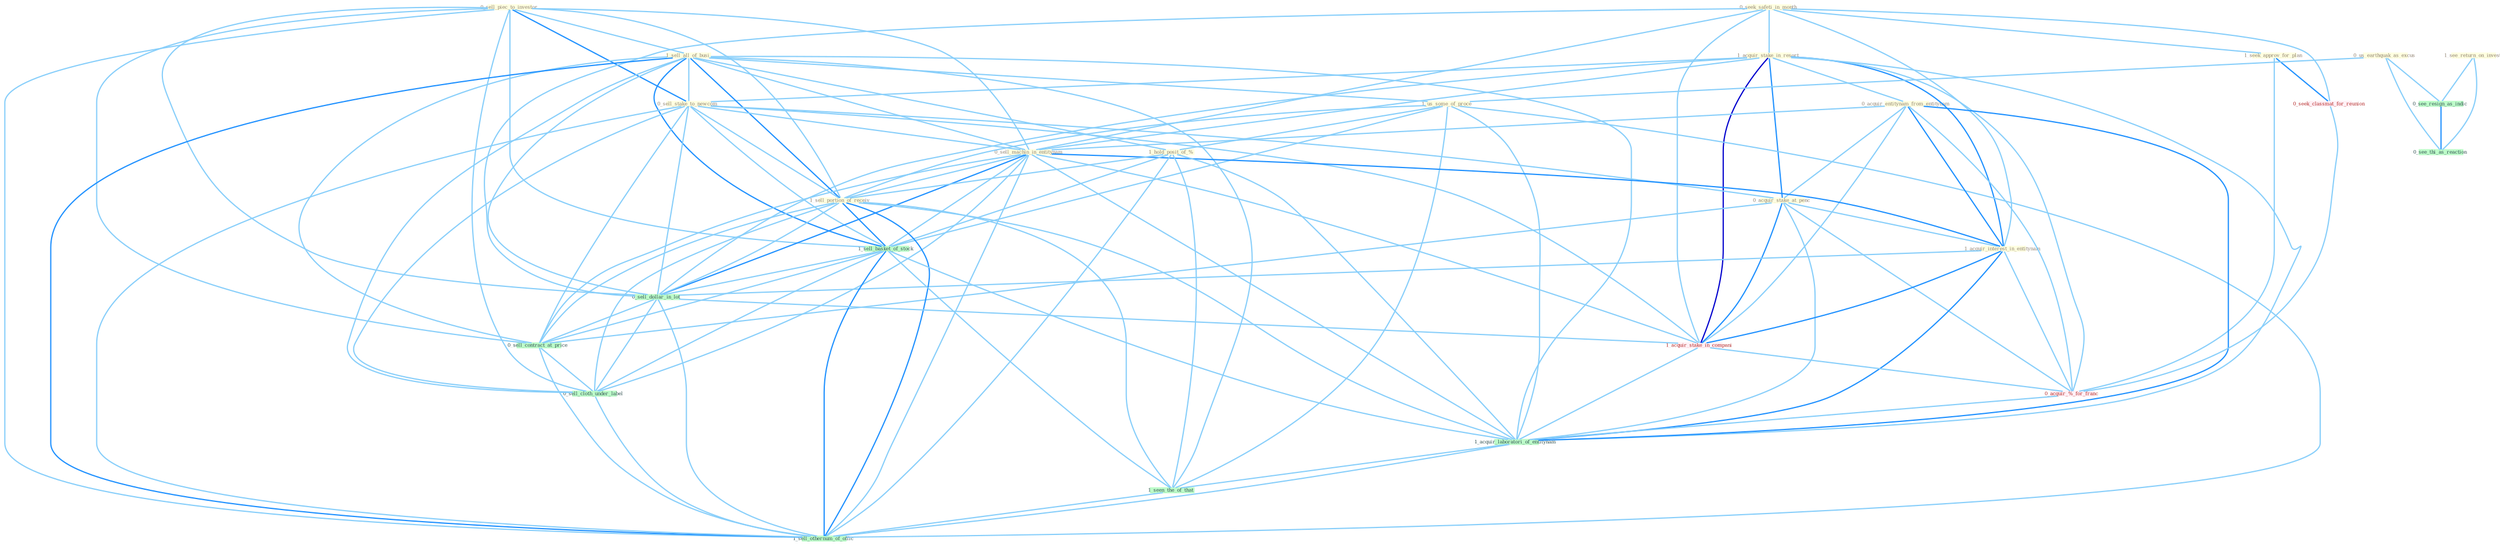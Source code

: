 Graph G{ 
    node
    [shape=polygon,style=filled,width=.5,height=.06,color="#BDFCC9",fixedsize=true,fontsize=4,
    fontcolor="#2f4f4f"];
    {node
    [color="#ffffe0", fontcolor="#8b7d6b"] "0_sell_piec_to_investor " "0_seek_safeti_in_month " "1_seek_approv_for_plan " "1_acquir_stake_in_resort " "0_us_earthquak_as_excus " "1_see_return_on_invest " "1_sell_all_of_busi " "0_sell_stake_to_newcom " "1_us_some_of_proce " "0_acquir_entitynam_from_entitynam " "0_acquir_stake_at_penc " "0_sell_machin_in_entitynam " "1_acquir_interest_in_entitynam " "1_hold_posit_of_% " "1_sell_portion_of_receiv "}
{node [color="#fff0f5", fontcolor="#b22222"] "0_seek_classmat_for_reunion " "1_acquir_stake_in_compani " "0_acquir_%_for_franc "}
edge [color="#B0E2FF"];

	"0_sell_piec_to_investor " -- "1_sell_all_of_busi " [w="1", color="#87cefa" ];
	"0_sell_piec_to_investor " -- "0_sell_stake_to_newcom " [w="2", color="#1e90ff" , len=0.8];
	"0_sell_piec_to_investor " -- "0_sell_machin_in_entitynam " [w="1", color="#87cefa" ];
	"0_sell_piec_to_investor " -- "1_sell_portion_of_receiv " [w="1", color="#87cefa" ];
	"0_sell_piec_to_investor " -- "1_sell_basket_of_stock " [w="1", color="#87cefa" ];
	"0_sell_piec_to_investor " -- "0_sell_dollar_in_lot " [w="1", color="#87cefa" ];
	"0_sell_piec_to_investor " -- "0_sell_contract_at_price " [w="1", color="#87cefa" ];
	"0_sell_piec_to_investor " -- "0_sell_cloth_under_label " [w="1", color="#87cefa" ];
	"0_sell_piec_to_investor " -- "1_sell_othernum_of_offic " [w="1", color="#87cefa" ];
	"0_seek_safeti_in_month " -- "1_seek_approv_for_plan " [w="1", color="#87cefa" ];
	"0_seek_safeti_in_month " -- "1_acquir_stake_in_resort " [w="1", color="#87cefa" ];
	"0_seek_safeti_in_month " -- "0_sell_machin_in_entitynam " [w="1", color="#87cefa" ];
	"0_seek_safeti_in_month " -- "1_acquir_interest_in_entitynam " [w="1", color="#87cefa" ];
	"0_seek_safeti_in_month " -- "0_seek_classmat_for_reunion " [w="1", color="#87cefa" ];
	"0_seek_safeti_in_month " -- "0_sell_dollar_in_lot " [w="1", color="#87cefa" ];
	"0_seek_safeti_in_month " -- "1_acquir_stake_in_compani " [w="1", color="#87cefa" ];
	"1_seek_approv_for_plan " -- "0_seek_classmat_for_reunion " [w="2", color="#1e90ff" , len=0.8];
	"1_seek_approv_for_plan " -- "0_acquir_%_for_franc " [w="1", color="#87cefa" ];
	"1_acquir_stake_in_resort " -- "0_sell_stake_to_newcom " [w="1", color="#87cefa" ];
	"1_acquir_stake_in_resort " -- "0_acquir_entitynam_from_entitynam " [w="1", color="#87cefa" ];
	"1_acquir_stake_in_resort " -- "0_acquir_stake_at_penc " [w="2", color="#1e90ff" , len=0.8];
	"1_acquir_stake_in_resort " -- "0_sell_machin_in_entitynam " [w="1", color="#87cefa" ];
	"1_acquir_stake_in_resort " -- "1_acquir_interest_in_entitynam " [w="2", color="#1e90ff" , len=0.8];
	"1_acquir_stake_in_resort " -- "0_sell_dollar_in_lot " [w="1", color="#87cefa" ];
	"1_acquir_stake_in_resort " -- "1_acquir_stake_in_compani " [w="3", color="#0000cd" , len=0.6];
	"1_acquir_stake_in_resort " -- "0_acquir_%_for_franc " [w="1", color="#87cefa" ];
	"1_acquir_stake_in_resort " -- "1_acquir_laboratori_of_entitynam " [w="1", color="#87cefa" ];
	"0_us_earthquak_as_excus " -- "1_us_some_of_proce " [w="1", color="#87cefa" ];
	"0_us_earthquak_as_excus " -- "0_see_resign_as_indic " [w="1", color="#87cefa" ];
	"0_us_earthquak_as_excus " -- "0_see_thi_as_reaction " [w="1", color="#87cefa" ];
	"1_see_return_on_invest " -- "0_see_resign_as_indic " [w="1", color="#87cefa" ];
	"1_see_return_on_invest " -- "0_see_thi_as_reaction " [w="1", color="#87cefa" ];
	"1_sell_all_of_busi " -- "0_sell_stake_to_newcom " [w="1", color="#87cefa" ];
	"1_sell_all_of_busi " -- "1_us_some_of_proce " [w="1", color="#87cefa" ];
	"1_sell_all_of_busi " -- "0_sell_machin_in_entitynam " [w="1", color="#87cefa" ];
	"1_sell_all_of_busi " -- "1_hold_posit_of_% " [w="1", color="#87cefa" ];
	"1_sell_all_of_busi " -- "1_sell_portion_of_receiv " [w="2", color="#1e90ff" , len=0.8];
	"1_sell_all_of_busi " -- "1_sell_basket_of_stock " [w="2", color="#1e90ff" , len=0.8];
	"1_sell_all_of_busi " -- "0_sell_dollar_in_lot " [w="1", color="#87cefa" ];
	"1_sell_all_of_busi " -- "0_sell_contract_at_price " [w="1", color="#87cefa" ];
	"1_sell_all_of_busi " -- "1_acquir_laboratori_of_entitynam " [w="1", color="#87cefa" ];
	"1_sell_all_of_busi " -- "0_sell_cloth_under_label " [w="1", color="#87cefa" ];
	"1_sell_all_of_busi " -- "1_seen_the_of_that " [w="1", color="#87cefa" ];
	"1_sell_all_of_busi " -- "1_sell_othernum_of_offic " [w="2", color="#1e90ff" , len=0.8];
	"0_sell_stake_to_newcom " -- "0_acquir_stake_at_penc " [w="1", color="#87cefa" ];
	"0_sell_stake_to_newcom " -- "0_sell_machin_in_entitynam " [w="1", color="#87cefa" ];
	"0_sell_stake_to_newcom " -- "1_sell_portion_of_receiv " [w="1", color="#87cefa" ];
	"0_sell_stake_to_newcom " -- "1_sell_basket_of_stock " [w="1", color="#87cefa" ];
	"0_sell_stake_to_newcom " -- "0_sell_dollar_in_lot " [w="1", color="#87cefa" ];
	"0_sell_stake_to_newcom " -- "1_acquir_stake_in_compani " [w="1", color="#87cefa" ];
	"0_sell_stake_to_newcom " -- "0_sell_contract_at_price " [w="1", color="#87cefa" ];
	"0_sell_stake_to_newcom " -- "0_sell_cloth_under_label " [w="1", color="#87cefa" ];
	"0_sell_stake_to_newcom " -- "1_sell_othernum_of_offic " [w="1", color="#87cefa" ];
	"1_us_some_of_proce " -- "1_hold_posit_of_% " [w="1", color="#87cefa" ];
	"1_us_some_of_proce " -- "1_sell_portion_of_receiv " [w="1", color="#87cefa" ];
	"1_us_some_of_proce " -- "1_sell_basket_of_stock " [w="1", color="#87cefa" ];
	"1_us_some_of_proce " -- "1_acquir_laboratori_of_entitynam " [w="1", color="#87cefa" ];
	"1_us_some_of_proce " -- "1_seen_the_of_that " [w="1", color="#87cefa" ];
	"1_us_some_of_proce " -- "1_sell_othernum_of_offic " [w="1", color="#87cefa" ];
	"0_acquir_entitynam_from_entitynam " -- "0_acquir_stake_at_penc " [w="1", color="#87cefa" ];
	"0_acquir_entitynam_from_entitynam " -- "0_sell_machin_in_entitynam " [w="1", color="#87cefa" ];
	"0_acquir_entitynam_from_entitynam " -- "1_acquir_interest_in_entitynam " [w="2", color="#1e90ff" , len=0.8];
	"0_acquir_entitynam_from_entitynam " -- "1_acquir_stake_in_compani " [w="1", color="#87cefa" ];
	"0_acquir_entitynam_from_entitynam " -- "0_acquir_%_for_franc " [w="1", color="#87cefa" ];
	"0_acquir_entitynam_from_entitynam " -- "1_acquir_laboratori_of_entitynam " [w="2", color="#1e90ff" , len=0.8];
	"0_acquir_stake_at_penc " -- "1_acquir_interest_in_entitynam " [w="1", color="#87cefa" ];
	"0_acquir_stake_at_penc " -- "1_acquir_stake_in_compani " [w="2", color="#1e90ff" , len=0.8];
	"0_acquir_stake_at_penc " -- "0_acquir_%_for_franc " [w="1", color="#87cefa" ];
	"0_acquir_stake_at_penc " -- "0_sell_contract_at_price " [w="1", color="#87cefa" ];
	"0_acquir_stake_at_penc " -- "1_acquir_laboratori_of_entitynam " [w="1", color="#87cefa" ];
	"0_sell_machin_in_entitynam " -- "1_acquir_interest_in_entitynam " [w="2", color="#1e90ff" , len=0.8];
	"0_sell_machin_in_entitynam " -- "1_sell_portion_of_receiv " [w="1", color="#87cefa" ];
	"0_sell_machin_in_entitynam " -- "1_sell_basket_of_stock " [w="1", color="#87cefa" ];
	"0_sell_machin_in_entitynam " -- "0_sell_dollar_in_lot " [w="2", color="#1e90ff" , len=0.8];
	"0_sell_machin_in_entitynam " -- "1_acquir_stake_in_compani " [w="1", color="#87cefa" ];
	"0_sell_machin_in_entitynam " -- "0_sell_contract_at_price " [w="1", color="#87cefa" ];
	"0_sell_machin_in_entitynam " -- "1_acquir_laboratori_of_entitynam " [w="1", color="#87cefa" ];
	"0_sell_machin_in_entitynam " -- "0_sell_cloth_under_label " [w="1", color="#87cefa" ];
	"0_sell_machin_in_entitynam " -- "1_sell_othernum_of_offic " [w="1", color="#87cefa" ];
	"1_acquir_interest_in_entitynam " -- "0_sell_dollar_in_lot " [w="1", color="#87cefa" ];
	"1_acquir_interest_in_entitynam " -- "1_acquir_stake_in_compani " [w="2", color="#1e90ff" , len=0.8];
	"1_acquir_interest_in_entitynam " -- "0_acquir_%_for_franc " [w="1", color="#87cefa" ];
	"1_acquir_interest_in_entitynam " -- "1_acquir_laboratori_of_entitynam " [w="2", color="#1e90ff" , len=0.8];
	"1_hold_posit_of_% " -- "1_sell_portion_of_receiv " [w="1", color="#87cefa" ];
	"1_hold_posit_of_% " -- "1_sell_basket_of_stock " [w="1", color="#87cefa" ];
	"1_hold_posit_of_% " -- "1_acquir_laboratori_of_entitynam " [w="1", color="#87cefa" ];
	"1_hold_posit_of_% " -- "1_seen_the_of_that " [w="1", color="#87cefa" ];
	"1_hold_posit_of_% " -- "1_sell_othernum_of_offic " [w="1", color="#87cefa" ];
	"1_sell_portion_of_receiv " -- "1_sell_basket_of_stock " [w="2", color="#1e90ff" , len=0.8];
	"1_sell_portion_of_receiv " -- "0_sell_dollar_in_lot " [w="1", color="#87cefa" ];
	"1_sell_portion_of_receiv " -- "0_sell_contract_at_price " [w="1", color="#87cefa" ];
	"1_sell_portion_of_receiv " -- "1_acquir_laboratori_of_entitynam " [w="1", color="#87cefa" ];
	"1_sell_portion_of_receiv " -- "0_sell_cloth_under_label " [w="1", color="#87cefa" ];
	"1_sell_portion_of_receiv " -- "1_seen_the_of_that " [w="1", color="#87cefa" ];
	"1_sell_portion_of_receiv " -- "1_sell_othernum_of_offic " [w="2", color="#1e90ff" , len=0.8];
	"0_seek_classmat_for_reunion " -- "0_acquir_%_for_franc " [w="1", color="#87cefa" ];
	"1_sell_basket_of_stock " -- "0_sell_dollar_in_lot " [w="1", color="#87cefa" ];
	"1_sell_basket_of_stock " -- "0_sell_contract_at_price " [w="1", color="#87cefa" ];
	"1_sell_basket_of_stock " -- "1_acquir_laboratori_of_entitynam " [w="1", color="#87cefa" ];
	"1_sell_basket_of_stock " -- "0_sell_cloth_under_label " [w="1", color="#87cefa" ];
	"1_sell_basket_of_stock " -- "1_seen_the_of_that " [w="1", color="#87cefa" ];
	"1_sell_basket_of_stock " -- "1_sell_othernum_of_offic " [w="2", color="#1e90ff" , len=0.8];
	"0_sell_dollar_in_lot " -- "1_acquir_stake_in_compani " [w="1", color="#87cefa" ];
	"0_sell_dollar_in_lot " -- "0_sell_contract_at_price " [w="1", color="#87cefa" ];
	"0_sell_dollar_in_lot " -- "0_sell_cloth_under_label " [w="1", color="#87cefa" ];
	"0_sell_dollar_in_lot " -- "1_sell_othernum_of_offic " [w="1", color="#87cefa" ];
	"0_see_resign_as_indic " -- "0_see_thi_as_reaction " [w="2", color="#1e90ff" , len=0.8];
	"1_acquir_stake_in_compani " -- "0_acquir_%_for_franc " [w="1", color="#87cefa" ];
	"1_acquir_stake_in_compani " -- "1_acquir_laboratori_of_entitynam " [w="1", color="#87cefa" ];
	"0_acquir_%_for_franc " -- "1_acquir_laboratori_of_entitynam " [w="1", color="#87cefa" ];
	"0_sell_contract_at_price " -- "0_sell_cloth_under_label " [w="1", color="#87cefa" ];
	"0_sell_contract_at_price " -- "1_sell_othernum_of_offic " [w="1", color="#87cefa" ];
	"1_acquir_laboratori_of_entitynam " -- "1_seen_the_of_that " [w="1", color="#87cefa" ];
	"1_acquir_laboratori_of_entitynam " -- "1_sell_othernum_of_offic " [w="1", color="#87cefa" ];
	"0_sell_cloth_under_label " -- "1_sell_othernum_of_offic " [w="1", color="#87cefa" ];
	"1_seen_the_of_that " -- "1_sell_othernum_of_offic " [w="1", color="#87cefa" ];
}